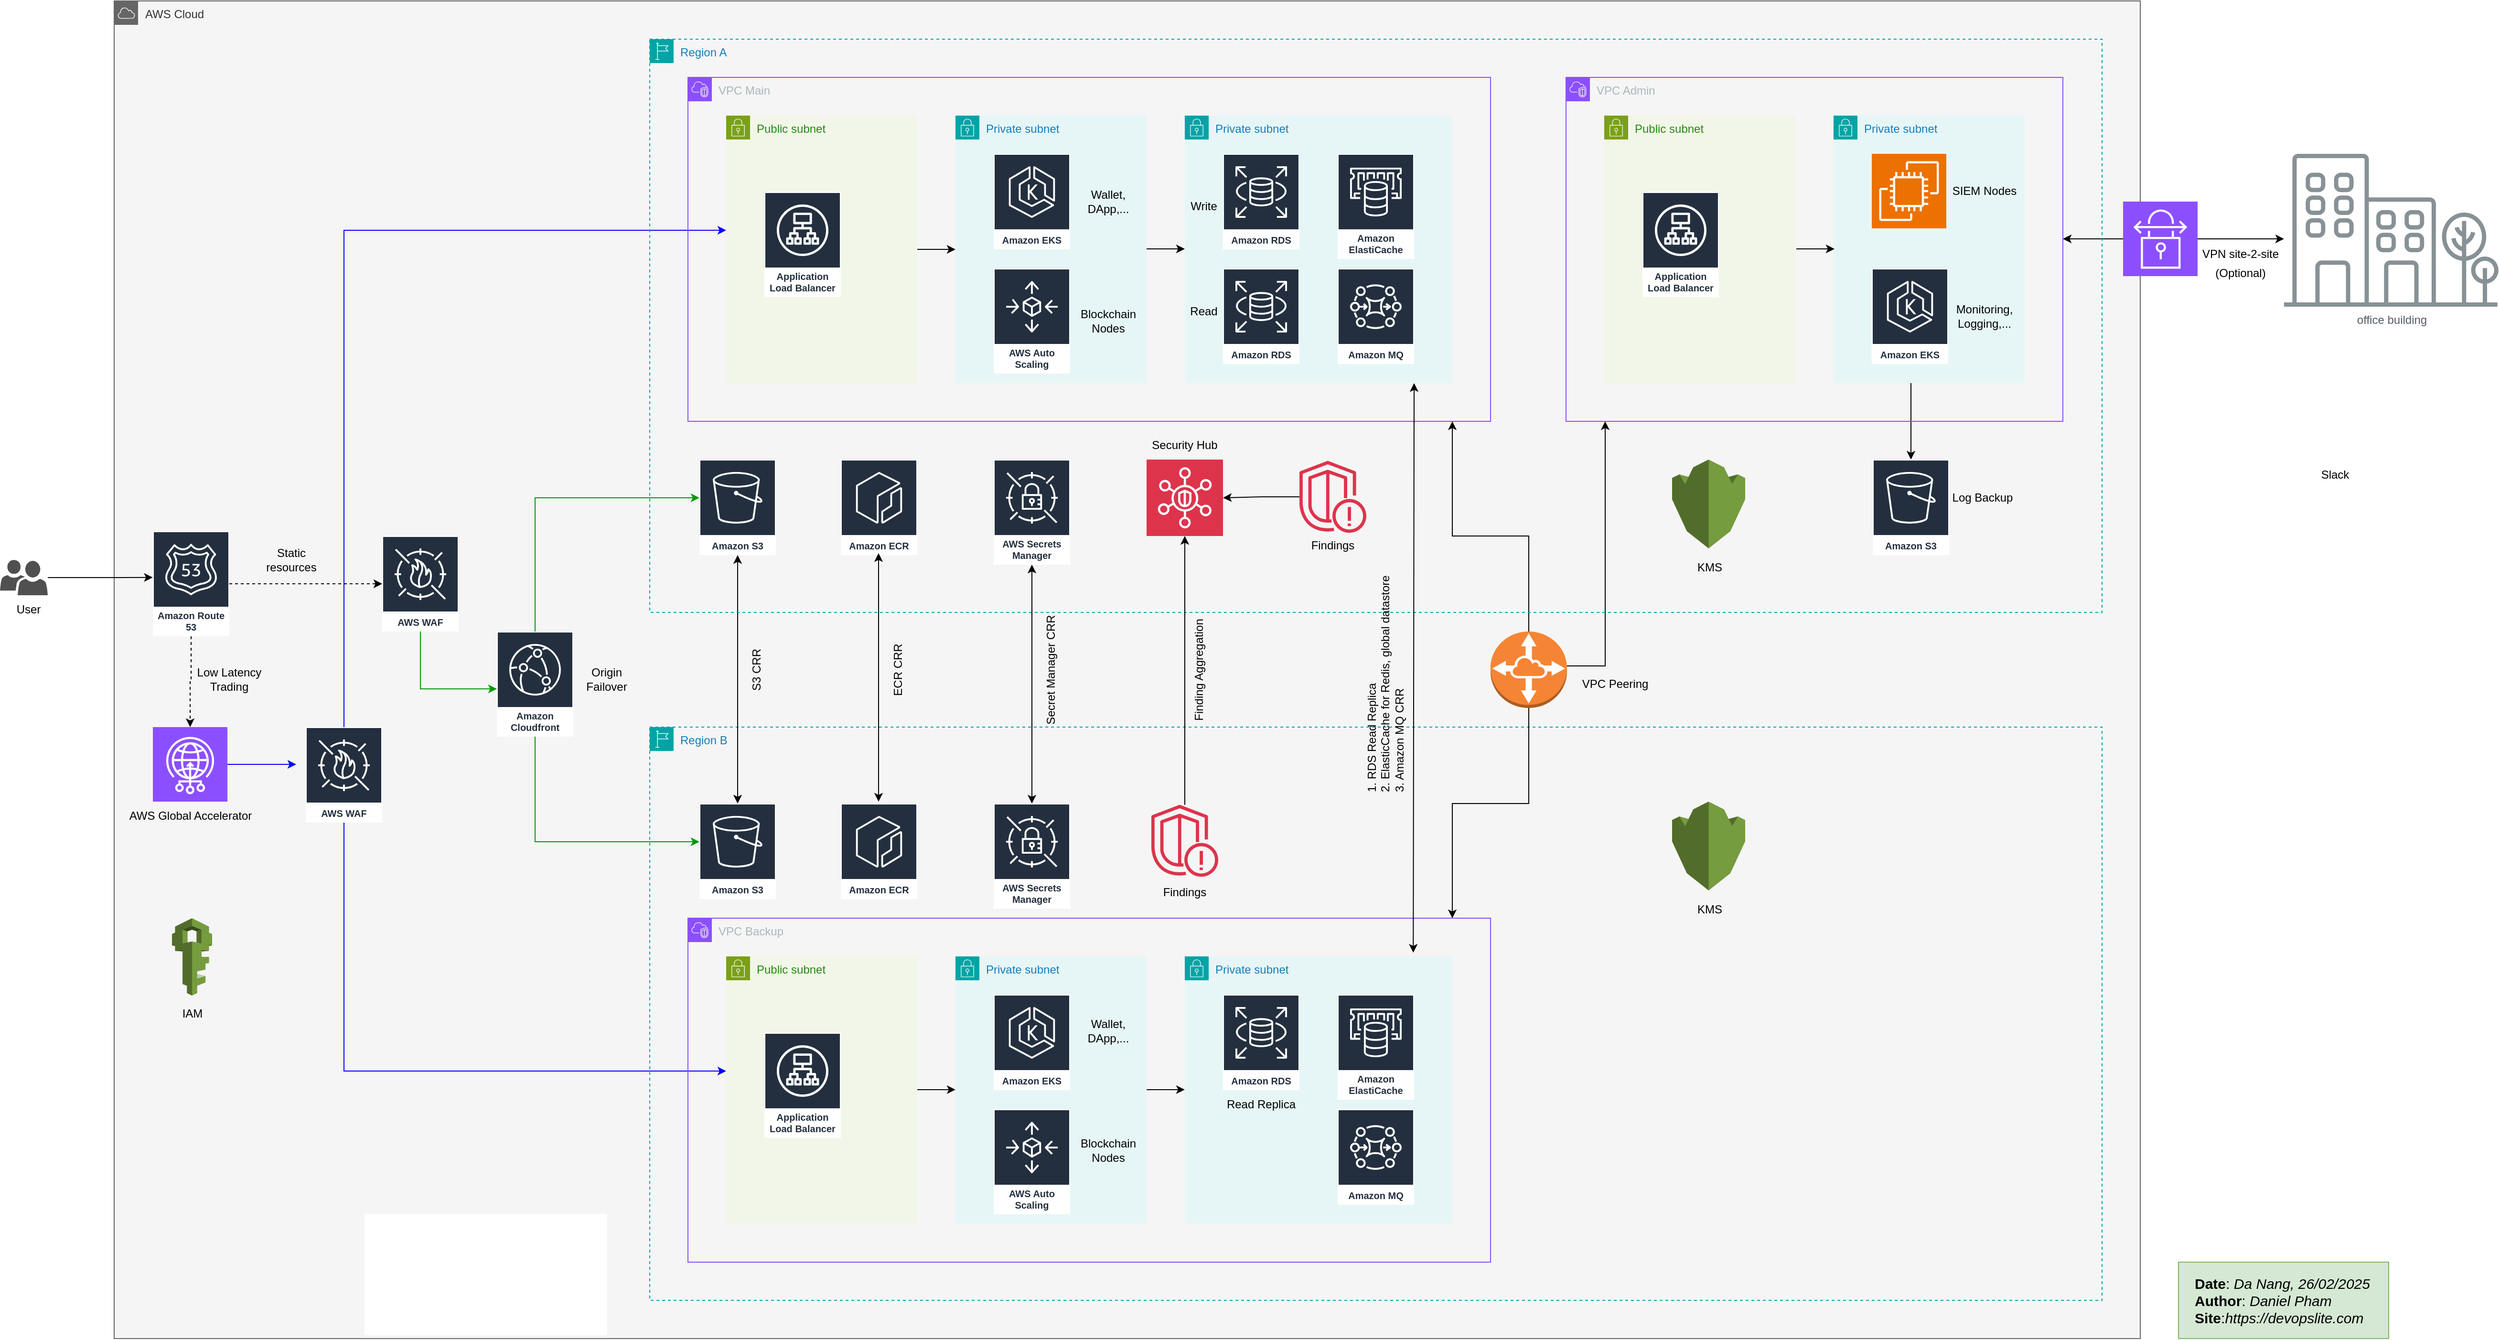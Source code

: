 <mxfile version="26.0.16">
  <diagram name="Page-1" id="DQBGjj1A4oDyPlnLigwl">
    <mxGraphModel dx="1339" dy="279" grid="1" gridSize="10" guides="1" tooltips="1" connect="1" arrows="1" fold="1" page="1" pageScale="1" pageWidth="850" pageHeight="1100" math="0" shadow="0">
      <root>
        <mxCell id="0" />
        <mxCell id="1" parent="0" />
        <mxCell id="vnblUEhHMYSCbxSBya0f-127" value="AWS Cloud" style="sketch=0;outlineConnect=0;html=1;whiteSpace=wrap;fontSize=12;fontStyle=0;shape=mxgraph.aws4.group;grIcon=mxgraph.aws4.group_aws_cloud;strokeColor=#666666;fillColor=#f5f5f5;verticalAlign=top;align=left;spacingLeft=30;dashed=0;fontColor=#333333;container=0;" vertex="1" parent="1">
          <mxGeometry x="-480.5" y="40" width="2120.5" height="1400" as="geometry" />
        </mxCell>
        <mxCell id="vnblUEhHMYSCbxSBya0f-122" value="office building" style="sketch=0;outlineConnect=0;gradientColor=none;fontColor=#545B64;strokeColor=none;fillColor=#879196;dashed=0;verticalLabelPosition=bottom;verticalAlign=top;align=center;html=1;fontSize=12;fontStyle=0;aspect=fixed;shape=mxgraph.aws4.illustration_office_building;pointerEvents=1;container=0;" vertex="1" parent="1">
          <mxGeometry x="1790" y="200" width="225.36" height="160" as="geometry" />
        </mxCell>
        <mxCell id="vnblUEhHMYSCbxSBya0f-138" style="edgeStyle=orthogonalEdgeStyle;rounded=0;orthogonalLoop=1;jettySize=auto;html=1;" edge="1" parent="1" source="vnblUEhHMYSCbxSBya0f-129" target="vnblUEhHMYSCbxSBya0f-17">
          <mxGeometry relative="1" as="geometry">
            <Array as="points">
              <mxPoint x="1580" y="289" />
              <mxPoint x="1580" y="289" />
            </Array>
          </mxGeometry>
        </mxCell>
        <mxCell id="vnblUEhHMYSCbxSBya0f-139" style="edgeStyle=orthogonalEdgeStyle;rounded=0;orthogonalLoop=1;jettySize=auto;html=1;" edge="1" parent="1" source="vnblUEhHMYSCbxSBya0f-129" target="vnblUEhHMYSCbxSBya0f-122">
          <mxGeometry relative="1" as="geometry">
            <Array as="points">
              <mxPoint x="1760" y="289" />
              <mxPoint x="1760" y="289" />
            </Array>
          </mxGeometry>
        </mxCell>
        <mxCell id="vnblUEhHMYSCbxSBya0f-129" value="" style="sketch=0;points=[[0,0,0],[0.25,0,0],[0.5,0,0],[0.75,0,0],[1,0,0],[0,1,0],[0.25,1,0],[0.5,1,0],[0.75,1,0],[1,1,0],[0,0.25,0],[0,0.5,0],[0,0.75,0],[1,0.25,0],[1,0.5,0],[1,0.75,0]];outlineConnect=0;fontColor=#232F3E;fillColor=#8C4FFF;strokeColor=#ffffff;dashed=0;verticalLabelPosition=bottom;verticalAlign=top;align=center;html=1;fontSize=12;fontStyle=0;aspect=fixed;shape=mxgraph.aws4.resourceIcon;resIcon=mxgraph.aws4.site_to_site_vpn;container=0;" vertex="1" parent="1">
          <mxGeometry x="1622" y="250" width="78" height="78" as="geometry" />
        </mxCell>
        <mxCell id="vnblUEhHMYSCbxSBya0f-134" value="" style="sketch=0;pointerEvents=1;shadow=0;dashed=0;html=1;strokeColor=none;labelPosition=center;verticalLabelPosition=bottom;verticalAlign=top;align=center;fillColor=#505050;shape=mxgraph.mscae.intune.user_group;container=0;" vertex="1" parent="1">
          <mxGeometry x="-600" y="625" width="50" height="37" as="geometry" />
        </mxCell>
        <mxCell id="vnblUEhHMYSCbxSBya0f-135" style="edgeStyle=orthogonalEdgeStyle;rounded=0;orthogonalLoop=1;jettySize=auto;html=1;entryX=0.019;entryY=0.431;entryDx=0;entryDy=0;entryPerimeter=0;" edge="1" parent="1" source="vnblUEhHMYSCbxSBya0f-134" target="vnblUEhHMYSCbxSBya0f-127">
          <mxGeometry relative="1" as="geometry" />
        </mxCell>
        <mxCell id="vnblUEhHMYSCbxSBya0f-136" value="User" style="text;html=1;align=center;verticalAlign=middle;whiteSpace=wrap;rounded=0;container=0;" vertex="1" parent="1">
          <mxGeometry x="-600" y="662" width="60" height="30" as="geometry" />
        </mxCell>
        <mxCell id="vnblUEhHMYSCbxSBya0f-52" style="edgeStyle=orthogonalEdgeStyle;rounded=0;orthogonalLoop=1;jettySize=auto;html=1;strokeColor=#009900;" edge="1" parent="1" source="vnblUEhHMYSCbxSBya0f-14" target="vnblUEhHMYSCbxSBya0f-15">
          <mxGeometry relative="1" as="geometry">
            <Array as="points">
              <mxPoint x="-40" y="560" />
            </Array>
          </mxGeometry>
        </mxCell>
        <mxCell id="vnblUEhHMYSCbxSBya0f-53" style="edgeStyle=orthogonalEdgeStyle;rounded=0;orthogonalLoop=1;jettySize=auto;html=1;strokeColor=#009900;" edge="1" parent="1" source="vnblUEhHMYSCbxSBya0f-14" target="vnblUEhHMYSCbxSBya0f-46">
          <mxGeometry relative="1" as="geometry">
            <Array as="points">
              <mxPoint x="-40" y="920" />
            </Array>
          </mxGeometry>
        </mxCell>
        <mxCell id="vnblUEhHMYSCbxSBya0f-14" value="Amazon Cloudfront" style="sketch=0;outlineConnect=0;fontColor=#232F3E;gradientColor=none;strokeColor=#ffffff;fillColor=#232F3E;dashed=0;verticalLabelPosition=middle;verticalAlign=bottom;align=center;html=1;whiteSpace=wrap;fontSize=10;fontStyle=1;spacing=3;shape=mxgraph.aws4.productIcon;prIcon=mxgraph.aws4.cloudfront;container=0;" vertex="1" parent="1">
          <mxGeometry x="-80" y="700" width="80" height="110" as="geometry" />
        </mxCell>
        <mxCell id="vnblUEhHMYSCbxSBya0f-28" value="Region B" style="points=[[0,0],[0.25,0],[0.5,0],[0.75,0],[1,0],[1,0.25],[1,0.5],[1,0.75],[1,1],[0.75,1],[0.5,1],[0.25,1],[0,1],[0,0.75],[0,0.5],[0,0.25]];outlineConnect=0;gradientColor=none;html=1;whiteSpace=wrap;fontSize=12;fontStyle=0;container=0;pointerEvents=0;collapsible=0;recursiveResize=0;shape=mxgraph.aws4.group;grIcon=mxgraph.aws4.group_region;strokeColor=#00A4A6;fillColor=none;verticalAlign=top;align=left;spacingLeft=30;fontColor=#147EBA;dashed=1;" vertex="1" parent="1">
          <mxGeometry x="80" y="800" width="1520" height="600" as="geometry" />
        </mxCell>
        <mxCell id="vnblUEhHMYSCbxSBya0f-84" style="edgeStyle=orthogonalEdgeStyle;rounded=0;orthogonalLoop=1;jettySize=auto;html=1;" edge="1" parent="1" source="vnblUEhHMYSCbxSBya0f-48" target="vnblUEhHMYSCbxSBya0f-17">
          <mxGeometry relative="1" as="geometry">
            <Array as="points">
              <mxPoint x="1080" y="736" />
            </Array>
          </mxGeometry>
        </mxCell>
        <mxCell id="vnblUEhHMYSCbxSBya0f-87" style="edgeStyle=orthogonalEdgeStyle;rounded=0;orthogonalLoop=1;jettySize=auto;html=1;" edge="1" parent="1" source="vnblUEhHMYSCbxSBya0f-48" target="vnblUEhHMYSCbxSBya0f-6">
          <mxGeometry relative="1" as="geometry">
            <Array as="points">
              <mxPoint x="1000" y="600" />
              <mxPoint x="920" y="600" />
            </Array>
          </mxGeometry>
        </mxCell>
        <mxCell id="vnblUEhHMYSCbxSBya0f-48" value="" style="outlineConnect=0;dashed=0;verticalLabelPosition=bottom;verticalAlign=top;align=center;html=1;shape=mxgraph.aws3.vpc_peering;fillColor=#F58534;gradientColor=none;container=0;" vertex="1" parent="1">
          <mxGeometry x="960" y="700" width="80" height="80" as="geometry" />
        </mxCell>
        <mxCell id="vnblUEhHMYSCbxSBya0f-66" style="edgeStyle=orthogonalEdgeStyle;rounded=0;orthogonalLoop=1;jettySize=auto;html=1;strokeColor=#0000FF;" edge="1" parent="1" source="vnblUEhHMYSCbxSBya0f-49">
          <mxGeometry relative="1" as="geometry">
            <mxPoint x="-290" y="839.0" as="targetPoint" />
          </mxGeometry>
        </mxCell>
        <mxCell id="vnblUEhHMYSCbxSBya0f-49" value="" style="sketch=0;points=[[0,0,0],[0.25,0,0],[0.5,0,0],[0.75,0,0],[1,0,0],[0,1,0],[0.25,1,0],[0.5,1,0],[0.75,1,0],[1,1,0],[0,0.25,0],[0,0.5,0],[0,0.75,0],[1,0.25,0],[1,0.5,0],[1,0.75,0]];outlineConnect=0;fontColor=#232F3E;fillColor=#8C4FFF;strokeColor=#ffffff;dashed=0;verticalLabelPosition=bottom;verticalAlign=top;align=center;html=1;fontSize=12;fontStyle=0;aspect=fixed;shape=mxgraph.aws4.resourceIcon;resIcon=mxgraph.aws4.global_accelerator;container=0;" vertex="1" parent="1">
          <mxGeometry x="-440" y="800" width="78" height="78" as="geometry" />
        </mxCell>
        <mxCell id="vnblUEhHMYSCbxSBya0f-51" value="" style="endArrow=classic;startArrow=classic;html=1;rounded=0;entryX=0.5;entryY=1;entryDx=0;entryDy=0;entryPerimeter=0;" edge="1" parent="1" source="vnblUEhHMYSCbxSBya0f-46" target="vnblUEhHMYSCbxSBya0f-15">
          <mxGeometry width="50" height="50" relative="1" as="geometry">
            <mxPoint x="142" y="760" as="sourcePoint" />
            <mxPoint x="192" y="710" as="targetPoint" />
          </mxGeometry>
        </mxCell>
        <mxCell id="vnblUEhHMYSCbxSBya0f-56" style="edgeStyle=orthogonalEdgeStyle;rounded=0;orthogonalLoop=1;jettySize=auto;html=1;strokeColor=#009900;" edge="1" parent="1" source="vnblUEhHMYSCbxSBya0f-54" target="vnblUEhHMYSCbxSBya0f-14">
          <mxGeometry relative="1" as="geometry">
            <Array as="points">
              <mxPoint x="-160" y="760" />
            </Array>
          </mxGeometry>
        </mxCell>
        <mxCell id="vnblUEhHMYSCbxSBya0f-54" value="AWS WAF" style="sketch=0;outlineConnect=0;fontColor=#232F3E;gradientColor=none;strokeColor=#ffffff;fillColor=#232F3E;dashed=0;verticalLabelPosition=middle;verticalAlign=bottom;align=center;html=1;whiteSpace=wrap;fontSize=10;fontStyle=1;spacing=3;shape=mxgraph.aws4.productIcon;prIcon=mxgraph.aws4.waf;container=0;" vertex="1" parent="1">
          <mxGeometry x="-200" y="600" width="80" height="100" as="geometry" />
        </mxCell>
        <mxCell id="vnblUEhHMYSCbxSBya0f-67" style="edgeStyle=orthogonalEdgeStyle;rounded=0;orthogonalLoop=1;jettySize=auto;html=1;strokeColor=#0000FF;" edge="1" parent="1" source="vnblUEhHMYSCbxSBya0f-65" target="vnblUEhHMYSCbxSBya0f-30">
          <mxGeometry relative="1" as="geometry">
            <Array as="points">
              <mxPoint x="-240" y="1160" />
            </Array>
          </mxGeometry>
        </mxCell>
        <mxCell id="vnblUEhHMYSCbxSBya0f-68" style="edgeStyle=orthogonalEdgeStyle;rounded=0;orthogonalLoop=1;jettySize=auto;html=1;strokeColor=#0000FF;" edge="1" parent="1" source="vnblUEhHMYSCbxSBya0f-65" target="vnblUEhHMYSCbxSBya0f-9">
          <mxGeometry relative="1" as="geometry">
            <Array as="points">
              <mxPoint x="-240" y="280" />
            </Array>
          </mxGeometry>
        </mxCell>
        <mxCell id="vnblUEhHMYSCbxSBya0f-65" value="AWS WAF" style="sketch=0;outlineConnect=0;fontColor=#232F3E;gradientColor=none;strokeColor=#ffffff;fillColor=#232F3E;dashed=0;verticalLabelPosition=middle;verticalAlign=bottom;align=center;html=1;whiteSpace=wrap;fontSize=10;fontStyle=1;spacing=3;shape=mxgraph.aws4.productIcon;prIcon=mxgraph.aws4.waf;container=0;" vertex="1" parent="1">
          <mxGeometry x="-280" y="800" width="80" height="100" as="geometry" />
        </mxCell>
        <mxCell id="vnblUEhHMYSCbxSBya0f-73" style="edgeStyle=orthogonalEdgeStyle;rounded=0;orthogonalLoop=1;jettySize=auto;html=1;dashed=1;" edge="1" parent="1" source="vnblUEhHMYSCbxSBya0f-72" target="vnblUEhHMYSCbxSBya0f-54">
          <mxGeometry relative="1" as="geometry" />
        </mxCell>
        <mxCell id="vnblUEhHMYSCbxSBya0f-72" value="Amazon Route 53" style="sketch=0;outlineConnect=0;fontColor=#232F3E;gradientColor=none;strokeColor=#ffffff;fillColor=#232F3E;dashed=0;verticalLabelPosition=middle;verticalAlign=bottom;align=center;html=1;whiteSpace=wrap;fontSize=10;fontStyle=1;spacing=3;shape=mxgraph.aws4.productIcon;prIcon=mxgraph.aws4.route_53;container=0;" vertex="1" parent="1">
          <mxGeometry x="-440" y="595" width="80" height="110" as="geometry" />
        </mxCell>
        <mxCell id="vnblUEhHMYSCbxSBya0f-74" style="edgeStyle=orthogonalEdgeStyle;rounded=0;orthogonalLoop=1;jettySize=auto;html=1;entryX=0.5;entryY=0;entryDx=0;entryDy=0;entryPerimeter=0;dashed=1;" edge="1" parent="1" source="vnblUEhHMYSCbxSBya0f-72" target="vnblUEhHMYSCbxSBya0f-49">
          <mxGeometry relative="1" as="geometry" />
        </mxCell>
        <mxCell id="vnblUEhHMYSCbxSBya0f-81" value="" style="outlineConnect=0;dashed=0;verticalLabelPosition=bottom;verticalAlign=top;align=center;html=1;shape=mxgraph.aws3.iam;fillColor=#759C3E;gradientColor=none;container=0;" vertex="1" parent="1">
          <mxGeometry x="-420" y="1000" width="42" height="81" as="geometry" />
        </mxCell>
        <mxCell id="vnblUEhHMYSCbxSBya0f-3" value="Region A" style="points=[[0,0],[0.25,0],[0.5,0],[0.75,0],[1,0],[1,0.25],[1,0.5],[1,0.75],[1,1],[0.75,1],[0.5,1],[0.25,1],[0,1],[0,0.75],[0,0.5],[0,0.25]];outlineConnect=0;gradientColor=none;html=1;whiteSpace=wrap;fontSize=12;fontStyle=0;container=0;pointerEvents=0;collapsible=0;recursiveResize=0;shape=mxgraph.aws4.group;grIcon=mxgraph.aws4.group_region;strokeColor=#00A4A6;fillColor=none;verticalAlign=top;align=left;spacingLeft=30;fontColor=#147EBA;dashed=1;" vertex="1" parent="1">
          <mxGeometry x="80" y="80" width="1520" height="600" as="geometry" />
        </mxCell>
        <mxCell id="vnblUEhHMYSCbxSBya0f-78" value="Amazon ECR" style="sketch=0;outlineConnect=0;fontColor=#232F3E;gradientColor=none;strokeColor=#ffffff;fillColor=#232F3E;dashed=0;verticalLabelPosition=middle;verticalAlign=bottom;align=center;html=1;whiteSpace=wrap;fontSize=10;fontStyle=1;spacing=3;shape=mxgraph.aws4.productIcon;prIcon=mxgraph.aws4.ecr;container=0;" vertex="1" parent="1">
          <mxGeometry x="280" y="520" width="80" height="100" as="geometry" />
        </mxCell>
        <mxCell id="vnblUEhHMYSCbxSBya0f-25" value="Amazon S3" style="sketch=0;outlineConnect=0;fontColor=#232F3E;gradientColor=none;strokeColor=#ffffff;fillColor=#232F3E;dashed=0;verticalLabelPosition=middle;verticalAlign=bottom;align=center;html=1;whiteSpace=wrap;fontSize=10;fontStyle=1;spacing=3;shape=mxgraph.aws4.productIcon;prIcon=mxgraph.aws4.s3;container=0;" vertex="1" parent="1">
          <mxGeometry x="1360" y="520" width="80" height="100" as="geometry" />
        </mxCell>
        <mxCell id="vnblUEhHMYSCbxSBya0f-95" style="edgeStyle=orthogonalEdgeStyle;rounded=0;orthogonalLoop=1;jettySize=auto;html=1;entryX=0.5;entryY=1;entryDx=0;entryDy=0;entryPerimeter=0;" edge="1" parent="1" source="vnblUEhHMYSCbxSBya0f-93" target="vnblUEhHMYSCbxSBya0f-91">
          <mxGeometry relative="1" as="geometry" />
        </mxCell>
        <mxCell id="vnblUEhHMYSCbxSBya0f-96" value="" style="endArrow=classic;startArrow=classic;html=1;rounded=0;entryX=0.5;entryY=1;entryDx=0;entryDy=0;entryPerimeter=0;" edge="1" parent="1">
          <mxGeometry width="50" height="50" relative="1" as="geometry">
            <mxPoint x="319.5" y="878" as="sourcePoint" />
            <mxPoint x="319.5" y="618" as="targetPoint" />
          </mxGeometry>
        </mxCell>
        <mxCell id="vnblUEhHMYSCbxSBya0f-97" value="" style="endArrow=classic;startArrow=classic;html=1;rounded=0;" edge="1" parent="1">
          <mxGeometry width="50" height="50" relative="1" as="geometry">
            <mxPoint x="480" y="880" as="sourcePoint" />
            <mxPoint x="480" y="630" as="targetPoint" />
          </mxGeometry>
        </mxCell>
        <mxCell id="vnblUEhHMYSCbxSBya0f-100" value="Finding Aggregation" style="text;html=1;align=center;verticalAlign=middle;whiteSpace=wrap;rounded=0;rotation=-90;container=0;" vertex="1" parent="1">
          <mxGeometry x="600" y="725" width="110" height="30" as="geometry" />
        </mxCell>
        <mxCell id="vnblUEhHMYSCbxSBya0f-104" value="Secret Manager CRR" style="text;html=1;align=center;verticalAlign=middle;whiteSpace=wrap;rounded=0;rotation=-90;container=0;" vertex="1" parent="1">
          <mxGeometry x="440" y="725" width="120" height="30" as="geometry" />
        </mxCell>
        <mxCell id="vnblUEhHMYSCbxSBya0f-106" value="ECR CRR" style="text;html=1;align=center;verticalAlign=middle;whiteSpace=wrap;rounded=0;rotation=-90;container=0;" vertex="1" parent="1">
          <mxGeometry x="280" y="725" width="120" height="30" as="geometry" />
        </mxCell>
        <mxCell id="vnblUEhHMYSCbxSBya0f-107" value="S3 CRR" style="text;html=1;align=center;verticalAlign=middle;whiteSpace=wrap;rounded=0;rotation=-90;container=0;" vertex="1" parent="1">
          <mxGeometry x="132" y="725" width="120" height="30" as="geometry" />
        </mxCell>
        <mxCell id="vnblUEhHMYSCbxSBya0f-108" value="VPC Peering" style="text;html=1;align=center;verticalAlign=middle;whiteSpace=wrap;rounded=0;container=0;" vertex="1" parent="1">
          <mxGeometry x="1040" y="740" width="101" height="30" as="geometry" />
        </mxCell>
        <mxCell id="vnblUEhHMYSCbxSBya0f-109" value="1. RDS Read Replica&lt;br&gt;2. ElasticCache for Redis, global datastore&lt;br&gt;3. Amazon MQ CRR" style="text;html=1;align=left;verticalAlign=middle;whiteSpace=wrap;rounded=0;rotation=-90;container=0;" vertex="1" parent="1">
          <mxGeometry x="730" y="720" width="240" height="60" as="geometry" />
        </mxCell>
        <mxCell id="vnblUEhHMYSCbxSBya0f-113" value="" style="endArrow=classic;html=1;rounded=0;" edge="1" parent="1" target="vnblUEhHMYSCbxSBya0f-25">
          <mxGeometry width="50" height="50" relative="1" as="geometry">
            <mxPoint x="1400" y="440" as="sourcePoint" />
            <mxPoint x="1430" y="450" as="targetPoint" />
          </mxGeometry>
        </mxCell>
        <mxCell id="vnblUEhHMYSCbxSBya0f-120" value="AWS Global Accelerator" style="text;html=1;align=center;verticalAlign=middle;whiteSpace=wrap;rounded=0;container=0;" vertex="1" parent="1">
          <mxGeometry x="-480.5" y="878" width="159" height="30" as="geometry" />
        </mxCell>
        <mxCell id="vnblUEhHMYSCbxSBya0f-121" value="IAM" style="text;html=1;align=center;verticalAlign=middle;whiteSpace=wrap;rounded=0;container=0;" vertex="1" parent="1">
          <mxGeometry x="-418.25" y="1085" width="38.5" height="30" as="geometry" />
        </mxCell>
        <mxCell id="vnblUEhHMYSCbxSBya0f-29" value="VPC Backup" style="points=[[0,0],[0.25,0],[0.5,0],[0.75,0],[1,0],[1,0.25],[1,0.5],[1,0.75],[1,1],[0.75,1],[0.5,1],[0.25,1],[0,1],[0,0.75],[0,0.5],[0,0.25]];outlineConnect=0;gradientColor=none;html=1;whiteSpace=wrap;fontSize=12;fontStyle=0;container=0;pointerEvents=0;collapsible=0;recursiveResize=0;shape=mxgraph.aws4.group;grIcon=mxgraph.aws4.group_vpc2;strokeColor=#8C4FFF;fillColor=none;verticalAlign=top;align=left;spacingLeft=30;fontColor=#AAB7B8;dashed=0;" vertex="1" parent="1">
          <mxGeometry x="120" y="1000" width="840" height="360" as="geometry" />
        </mxCell>
        <mxCell id="vnblUEhHMYSCbxSBya0f-46" value="Amazon S3" style="sketch=0;outlineConnect=0;fontColor=#232F3E;gradientColor=none;strokeColor=#ffffff;fillColor=#232F3E;dashed=0;verticalLabelPosition=middle;verticalAlign=bottom;align=center;html=1;whiteSpace=wrap;fontSize=10;fontStyle=1;spacing=3;shape=mxgraph.aws4.productIcon;prIcon=mxgraph.aws4.s3;container=0;" vertex="1" parent="1">
          <mxGeometry x="132" y="880" width="80" height="100" as="geometry" />
        </mxCell>
        <mxCell id="vnblUEhHMYSCbxSBya0f-77" value="Amazon ECR" style="sketch=0;outlineConnect=0;fontColor=#232F3E;gradientColor=none;strokeColor=#ffffff;fillColor=#232F3E;dashed=0;verticalLabelPosition=middle;verticalAlign=bottom;align=center;html=1;whiteSpace=wrap;fontSize=10;fontStyle=1;spacing=3;shape=mxgraph.aws4.productIcon;prIcon=mxgraph.aws4.ecr;container=0;" vertex="1" parent="1">
          <mxGeometry x="280" y="880" width="80" height="100" as="geometry" />
        </mxCell>
        <mxCell id="vnblUEhHMYSCbxSBya0f-80" value="AWS Secrets Manager" style="sketch=0;outlineConnect=0;fontColor=#232F3E;gradientColor=none;strokeColor=#ffffff;fillColor=#232F3E;dashed=0;verticalLabelPosition=middle;verticalAlign=bottom;align=center;html=1;whiteSpace=wrap;fontSize=10;fontStyle=1;spacing=3;shape=mxgraph.aws4.productIcon;prIcon=mxgraph.aws4.secrets_manager;container=0;" vertex="1" parent="1">
          <mxGeometry x="440" y="880" width="80" height="110" as="geometry" />
        </mxCell>
        <mxCell id="vnblUEhHMYSCbxSBya0f-88" style="edgeStyle=orthogonalEdgeStyle;rounded=0;orthogonalLoop=1;jettySize=auto;html=1;" edge="1" parent="1" source="vnblUEhHMYSCbxSBya0f-48" target="vnblUEhHMYSCbxSBya0f-29">
          <mxGeometry relative="1" as="geometry">
            <Array as="points">
              <mxPoint x="1000" y="880" />
              <mxPoint x="920" y="880" />
            </Array>
          </mxGeometry>
        </mxCell>
        <mxCell id="vnblUEhHMYSCbxSBya0f-93" value="" style="sketch=0;outlineConnect=0;fontColor=#232F3E;gradientColor=none;fillColor=#DD344C;strokeColor=none;dashed=0;verticalLabelPosition=bottom;verticalAlign=top;align=center;html=1;fontSize=12;fontStyle=0;aspect=fixed;pointerEvents=1;shape=mxgraph.aws4.finding;container=0;" vertex="1" parent="1">
          <mxGeometry x="605" y="880" width="70" height="78" as="geometry" />
        </mxCell>
        <mxCell id="vnblUEhHMYSCbxSBya0f-102" value="Findings" style="text;html=1;align=center;verticalAlign=middle;whiteSpace=wrap;rounded=0;container=0;" vertex="1" parent="1">
          <mxGeometry x="610" y="958" width="60" height="30" as="geometry" />
        </mxCell>
        <mxCell id="vnblUEhHMYSCbxSBya0f-6" value="VPC Main" style="points=[[0,0],[0.25,0],[0.5,0],[0.75,0],[1,0],[1,0.25],[1,0.5],[1,0.75],[1,1],[0.75,1],[0.5,1],[0.25,1],[0,1],[0,0.75],[0,0.5],[0,0.25]];outlineConnect=0;gradientColor=none;html=1;whiteSpace=wrap;fontSize=12;fontStyle=0;container=0;pointerEvents=0;collapsible=0;recursiveResize=0;shape=mxgraph.aws4.group;grIcon=mxgraph.aws4.group_vpc2;strokeColor=#8C4FFF;fillColor=none;verticalAlign=top;align=left;spacingLeft=30;fontColor=#AAB7B8;dashed=0;" vertex="1" parent="1">
          <mxGeometry x="120" y="120" width="840" height="360" as="geometry" />
        </mxCell>
        <mxCell id="vnblUEhHMYSCbxSBya0f-15" value="Amazon S3" style="sketch=0;outlineConnect=0;fontColor=#232F3E;gradientColor=none;strokeColor=#ffffff;fillColor=#232F3E;dashed=0;verticalLabelPosition=middle;verticalAlign=bottom;align=center;html=1;whiteSpace=wrap;fontSize=10;fontStyle=1;spacing=3;shape=mxgraph.aws4.productIcon;prIcon=mxgraph.aws4.s3;container=0;" vertex="1" parent="1">
          <mxGeometry x="132" y="520" width="80" height="100" as="geometry" />
        </mxCell>
        <mxCell id="vnblUEhHMYSCbxSBya0f-17" value="VPC Admin" style="points=[[0,0],[0.25,0],[0.5,0],[0.75,0],[1,0],[1,0.25],[1,0.5],[1,0.75],[1,1],[0.75,1],[0.5,1],[0.25,1],[0,1],[0,0.75],[0,0.5],[0,0.25]];outlineConnect=0;gradientColor=none;html=1;whiteSpace=wrap;fontSize=12;fontStyle=0;container=0;pointerEvents=0;collapsible=0;recursiveResize=0;shape=mxgraph.aws4.group;grIcon=mxgraph.aws4.group_vpc2;strokeColor=#8C4FFF;fillColor=none;verticalAlign=top;align=left;spacingLeft=30;fontColor=#AAB7B8;dashed=0;" vertex="1" parent="1">
          <mxGeometry x="1039" y="120" width="520" height="360" as="geometry" />
        </mxCell>
        <mxCell id="vnblUEhHMYSCbxSBya0f-79" value="AWS Secrets Manager" style="sketch=0;outlineConnect=0;fontColor=#232F3E;gradientColor=none;strokeColor=#ffffff;fillColor=#232F3E;dashed=0;verticalLabelPosition=middle;verticalAlign=bottom;align=center;html=1;whiteSpace=wrap;fontSize=10;fontStyle=1;spacing=3;shape=mxgraph.aws4.productIcon;prIcon=mxgraph.aws4.secrets_manager;container=0;" vertex="1" parent="1">
          <mxGeometry x="440" y="520" width="80" height="110" as="geometry" />
        </mxCell>
        <mxCell id="vnblUEhHMYSCbxSBya0f-91" value="" style="sketch=0;points=[[0,0,0],[0.25,0,0],[0.5,0,0],[0.75,0,0],[1,0,0],[0,1,0],[0.25,1,0],[0.5,1,0],[0.75,1,0],[1,1,0],[0,0.25,0],[0,0.5,0],[0,0.75,0],[1,0.25,0],[1,0.5,0],[1,0.75,0]];outlineConnect=0;fontColor=#232F3E;fillColor=#DD344C;strokeColor=#ffffff;dashed=0;verticalLabelPosition=bottom;verticalAlign=top;align=center;html=1;fontSize=12;fontStyle=0;aspect=fixed;shape=mxgraph.aws4.resourceIcon;resIcon=mxgraph.aws4.security_hub;container=0;" vertex="1" parent="1">
          <mxGeometry x="600" y="520" width="80" height="80" as="geometry" />
        </mxCell>
        <mxCell id="vnblUEhHMYSCbxSBya0f-94" style="edgeStyle=orthogonalEdgeStyle;rounded=0;orthogonalLoop=1;jettySize=auto;html=1;" edge="1" parent="1" source="vnblUEhHMYSCbxSBya0f-92" target="vnblUEhHMYSCbxSBya0f-91">
          <mxGeometry relative="1" as="geometry" />
        </mxCell>
        <mxCell id="vnblUEhHMYSCbxSBya0f-92" value="" style="sketch=0;outlineConnect=0;fontColor=#232F3E;gradientColor=none;fillColor=#DD344C;strokeColor=none;dashed=0;verticalLabelPosition=bottom;verticalAlign=top;align=center;html=1;fontSize=12;fontStyle=0;aspect=fixed;pointerEvents=1;shape=mxgraph.aws4.finding;container=0;" vertex="1" parent="1">
          <mxGeometry x="760" y="520" width="70" height="78" as="geometry" />
        </mxCell>
        <mxCell id="vnblUEhHMYSCbxSBya0f-99" value="" style="endArrow=classic;startArrow=classic;html=1;rounded=0;exitX=0.854;exitY=-0.014;exitDx=0;exitDy=0;exitPerimeter=0;" edge="1" parent="1" source="vnblUEhHMYSCbxSBya0f-35">
          <mxGeometry width="50" height="50" relative="1" as="geometry">
            <mxPoint x="880" y="690" as="sourcePoint" />
            <mxPoint x="880" y="440" as="targetPoint" />
          </mxGeometry>
        </mxCell>
        <mxCell id="vnblUEhHMYSCbxSBya0f-101" value="Findings" style="text;html=1;align=center;verticalAlign=middle;whiteSpace=wrap;rounded=0;container=0;" vertex="1" parent="1">
          <mxGeometry x="765" y="595" width="60" height="30" as="geometry" />
        </mxCell>
        <mxCell id="vnblUEhHMYSCbxSBya0f-103" value="Security Hub" style="text;html=1;align=center;verticalAlign=middle;whiteSpace=wrap;rounded=0;container=0;" vertex="1" parent="1">
          <mxGeometry x="600" y="490" width="80" height="30" as="geometry" />
        </mxCell>
        <mxCell id="vnblUEhHMYSCbxSBya0f-126" value="Log Backup" style="text;html=1;align=center;verticalAlign=middle;whiteSpace=wrap;rounded=0;container=0;" vertex="1" parent="1">
          <mxGeometry x="1440" y="545" width="70" height="30" as="geometry" />
        </mxCell>
        <mxCell id="vnblUEhHMYSCbxSBya0f-140" value="VPN site-2-site" style="text;html=1;align=center;verticalAlign=middle;whiteSpace=wrap;rounded=0;container=0;" vertex="1" parent="1">
          <mxGeometry x="1700" y="290" width="90" height="30" as="geometry" />
        </mxCell>
        <mxCell id="vnblUEhHMYSCbxSBya0f-30" value="Public subnet" style="points=[[0,0],[0.25,0],[0.5,0],[0.75,0],[1,0],[1,0.25],[1,0.5],[1,0.75],[1,1],[0.75,1],[0.5,1],[0.25,1],[0,1],[0,0.75],[0,0.5],[0,0.25]];outlineConnect=0;gradientColor=none;html=1;whiteSpace=wrap;fontSize=12;fontStyle=0;container=0;pointerEvents=0;collapsible=0;recursiveResize=0;shape=mxgraph.aws4.group;grIcon=mxgraph.aws4.group_security_group;grStroke=0;strokeColor=#7AA116;fillColor=#F2F6E8;verticalAlign=top;align=left;spacingLeft=30;fontColor=#248814;dashed=0;" vertex="1" parent="1">
          <mxGeometry x="160" y="1040" width="200" height="280" as="geometry" />
        </mxCell>
        <mxCell id="vnblUEhHMYSCbxSBya0f-32" value="Private subnet" style="points=[[0,0],[0.25,0],[0.5,0],[0.75,0],[1,0],[1,0.25],[1,0.5],[1,0.75],[1,1],[0.75,1],[0.5,1],[0.25,1],[0,1],[0,0.75],[0,0.5],[0,0.25]];outlineConnect=0;gradientColor=none;html=1;whiteSpace=wrap;fontSize=12;fontStyle=0;container=0;pointerEvents=0;collapsible=0;recursiveResize=0;shape=mxgraph.aws4.group;grIcon=mxgraph.aws4.group_security_group;grStroke=0;strokeColor=#00A4A6;fillColor=#E6F6F7;verticalAlign=top;align=left;spacingLeft=30;fontColor=#147EBA;dashed=0;" vertex="1" parent="1">
          <mxGeometry x="400" y="1040" width="200" height="280" as="geometry" />
        </mxCell>
        <mxCell id="vnblUEhHMYSCbxSBya0f-35" value="Private subnet" style="points=[[0,0],[0.25,0],[0.5,0],[0.75,0],[1,0],[1,0.25],[1,0.5],[1,0.75],[1,1],[0.75,1],[0.5,1],[0.25,1],[0,1],[0,0.75],[0,0.5],[0,0.25]];outlineConnect=0;gradientColor=none;html=1;whiteSpace=wrap;fontSize=12;fontStyle=0;container=0;pointerEvents=0;collapsible=0;recursiveResize=0;shape=mxgraph.aws4.group;grIcon=mxgraph.aws4.group_security_group;grStroke=0;strokeColor=#00A4A6;fillColor=#E6F6F7;verticalAlign=top;align=left;spacingLeft=30;fontColor=#147EBA;dashed=0;" vertex="1" parent="1">
          <mxGeometry x="640" y="1040" width="280" height="280" as="geometry" />
        </mxCell>
        <mxCell id="vnblUEhHMYSCbxSBya0f-114" value="" style="endArrow=classic;html=1;rounded=0;exitX=1;exitY=0.5;exitDx=0;exitDy=0;" edge="1" parent="1">
          <mxGeometry width="50" height="50" relative="1" as="geometry">
            <mxPoint x="360" y="1179.44" as="sourcePoint" />
            <mxPoint x="400" y="1179.44" as="targetPoint" />
          </mxGeometry>
        </mxCell>
        <mxCell id="vnblUEhHMYSCbxSBya0f-115" value="" style="endArrow=classic;html=1;rounded=0;exitX=1;exitY=0.5;exitDx=0;exitDy=0;" edge="1" parent="1">
          <mxGeometry width="50" height="50" relative="1" as="geometry">
            <mxPoint x="600" y="1179.44" as="sourcePoint" />
            <mxPoint x="640" y="1179.44" as="targetPoint" />
          </mxGeometry>
        </mxCell>
        <mxCell id="vnblUEhHMYSCbxSBya0f-31" value="Application Load Balancer" style="sketch=0;outlineConnect=0;fontColor=#232F3E;gradientColor=none;strokeColor=#ffffff;fillColor=#232F3E;dashed=0;verticalLabelPosition=middle;verticalAlign=bottom;align=center;html=1;whiteSpace=wrap;fontSize=10;fontStyle=1;spacing=3;shape=mxgraph.aws4.productIcon;prIcon=mxgraph.aws4.application_load_balancer;container=0;" vertex="1" parent="1">
          <mxGeometry x="200" y="1120" width="80" height="110" as="geometry" />
        </mxCell>
        <mxCell id="vnblUEhHMYSCbxSBya0f-33" value="Amazon EKS" style="sketch=0;outlineConnect=0;fontColor=#232F3E;gradientColor=none;strokeColor=#ffffff;fillColor=#232F3E;dashed=0;verticalLabelPosition=middle;verticalAlign=bottom;align=center;html=1;whiteSpace=wrap;fontSize=10;fontStyle=1;spacing=3;shape=mxgraph.aws4.productIcon;prIcon=mxgraph.aws4.eks;container=0;" vertex="1" parent="1">
          <mxGeometry x="440" y="1080" width="80" height="100" as="geometry" />
        </mxCell>
        <mxCell id="vnblUEhHMYSCbxSBya0f-34" value="AWS Auto Scaling" style="sketch=0;outlineConnect=0;fontColor=#232F3E;gradientColor=none;strokeColor=#ffffff;fillColor=#232F3E;dashed=0;verticalLabelPosition=middle;verticalAlign=bottom;align=center;html=1;whiteSpace=wrap;fontSize=10;fontStyle=1;spacing=3;shape=mxgraph.aws4.productIcon;prIcon=mxgraph.aws4.autoscaling;container=0;" vertex="1" parent="1">
          <mxGeometry x="440" y="1200" width="80" height="110" as="geometry" />
        </mxCell>
        <mxCell id="vnblUEhHMYSCbxSBya0f-118" value="Blockchain Nodes" style="text;html=1;align=center;verticalAlign=middle;whiteSpace=wrap;rounded=0;container=0;" vertex="1" parent="1">
          <mxGeometry x="520" y="1227.5" width="80" height="30" as="geometry" />
        </mxCell>
        <mxCell id="vnblUEhHMYSCbxSBya0f-119" value="Wallet, DApp,..." style="text;html=1;align=center;verticalAlign=middle;whiteSpace=wrap;rounded=0;container=0;" vertex="1" parent="1">
          <mxGeometry x="525" y="1102.5" width="70" height="30" as="geometry" />
        </mxCell>
        <mxCell id="vnblUEhHMYSCbxSBya0f-82" value="Amazon ElastiCache" style="sketch=0;outlineConnect=0;fontColor=#232F3E;gradientColor=none;strokeColor=#ffffff;fillColor=#232F3E;dashed=0;verticalLabelPosition=middle;verticalAlign=bottom;align=center;html=1;whiteSpace=wrap;fontSize=10;fontStyle=1;spacing=3;shape=mxgraph.aws4.productIcon;prIcon=mxgraph.aws4.elasticache;container=0;" vertex="1" parent="1">
          <mxGeometry x="800" y="1080" width="80" height="110" as="geometry" />
        </mxCell>
        <mxCell id="vnblUEhHMYSCbxSBya0f-86" value="Amazon MQ" style="sketch=0;outlineConnect=0;fontColor=#232F3E;gradientColor=none;strokeColor=#ffffff;fillColor=#232F3E;dashed=0;verticalLabelPosition=middle;verticalAlign=bottom;align=center;html=1;whiteSpace=wrap;fontSize=10;fontStyle=1;spacing=3;shape=mxgraph.aws4.productIcon;prIcon=mxgraph.aws4.mq;container=0;" vertex="1" parent="1">
          <mxGeometry x="800" y="1200" width="80" height="100" as="geometry" />
        </mxCell>
        <mxCell id="vnblUEhHMYSCbxSBya0f-9" value="Public subnet" style="points=[[0,0],[0.25,0],[0.5,0],[0.75,0],[1,0],[1,0.25],[1,0.5],[1,0.75],[1,1],[0.75,1],[0.5,1],[0.25,1],[0,1],[0,0.75],[0,0.5],[0,0.25]];outlineConnect=0;gradientColor=none;html=1;whiteSpace=wrap;fontSize=12;fontStyle=0;container=0;pointerEvents=0;collapsible=0;recursiveResize=0;shape=mxgraph.aws4.group;grIcon=mxgraph.aws4.group_security_group;grStroke=0;strokeColor=#7AA116;fillColor=#F2F6E8;verticalAlign=top;align=left;spacingLeft=30;fontColor=#248814;dashed=0;" vertex="1" parent="1">
          <mxGeometry x="160" y="160" width="200" height="280" as="geometry" />
        </mxCell>
        <mxCell id="vnblUEhHMYSCbxSBya0f-10" value="Private subnet" style="points=[[0,0],[0.25,0],[0.5,0],[0.75,0],[1,0],[1,0.25],[1,0.5],[1,0.75],[1,1],[0.75,1],[0.5,1],[0.25,1],[0,1],[0,0.75],[0,0.5],[0,0.25]];outlineConnect=0;gradientColor=none;html=1;whiteSpace=wrap;fontSize=12;fontStyle=0;container=0;pointerEvents=0;collapsible=0;recursiveResize=0;shape=mxgraph.aws4.group;grIcon=mxgraph.aws4.group_security_group;grStroke=0;strokeColor=#00A4A6;fillColor=#E6F6F7;verticalAlign=top;align=left;spacingLeft=30;fontColor=#147EBA;dashed=0;" vertex="1" parent="1">
          <mxGeometry x="400" y="160" width="200" height="280" as="geometry" />
        </mxCell>
        <mxCell id="vnblUEhHMYSCbxSBya0f-13" value="Private subnet" style="points=[[0,0],[0.25,0],[0.5,0],[0.75,0],[1,0],[1,0.25],[1,0.5],[1,0.75],[1,1],[0.75,1],[0.5,1],[0.25,1],[0,1],[0,0.75],[0,0.5],[0,0.25]];outlineConnect=0;gradientColor=none;html=1;whiteSpace=wrap;fontSize=12;fontStyle=0;container=0;pointerEvents=0;collapsible=0;recursiveResize=0;shape=mxgraph.aws4.group;grIcon=mxgraph.aws4.group_security_group;grStroke=0;strokeColor=#00A4A6;fillColor=#E6F6F7;verticalAlign=top;align=left;spacingLeft=30;fontColor=#147EBA;dashed=0;" vertex="1" parent="1">
          <mxGeometry x="640" y="160" width="280" height="280" as="geometry" />
        </mxCell>
        <mxCell id="vnblUEhHMYSCbxSBya0f-110" value="" style="endArrow=classic;html=1;rounded=0;exitX=1;exitY=0.5;exitDx=0;exitDy=0;" edge="1" parent="1" source="vnblUEhHMYSCbxSBya0f-9" target="vnblUEhHMYSCbxSBya0f-10">
          <mxGeometry width="50" height="50" relative="1" as="geometry">
            <mxPoint x="310" y="400" as="sourcePoint" />
            <mxPoint x="360" y="350" as="targetPoint" />
          </mxGeometry>
        </mxCell>
        <mxCell id="vnblUEhHMYSCbxSBya0f-111" value="" style="endArrow=classic;html=1;rounded=0;exitX=1;exitY=0.5;exitDx=0;exitDy=0;" edge="1" parent="1">
          <mxGeometry width="50" height="50" relative="1" as="geometry">
            <mxPoint x="600" y="299.5" as="sourcePoint" />
            <mxPoint x="640" y="299.5" as="targetPoint" />
          </mxGeometry>
        </mxCell>
        <mxCell id="vnblUEhHMYSCbxSBya0f-8" value="Application Load Balancer" style="sketch=0;outlineConnect=0;fontColor=#232F3E;gradientColor=none;strokeColor=#ffffff;fillColor=#232F3E;dashed=0;verticalLabelPosition=middle;verticalAlign=bottom;align=center;html=1;whiteSpace=wrap;fontSize=10;fontStyle=1;spacing=3;shape=mxgraph.aws4.productIcon;prIcon=mxgraph.aws4.application_load_balancer;container=0;" vertex="1" parent="1">
          <mxGeometry x="200" y="240" width="80" height="110" as="geometry" />
        </mxCell>
        <mxCell id="vnblUEhHMYSCbxSBya0f-11" value="Amazon EKS" style="sketch=0;outlineConnect=0;fontColor=#232F3E;gradientColor=none;strokeColor=#ffffff;fillColor=#232F3E;dashed=0;verticalLabelPosition=middle;verticalAlign=bottom;align=center;html=1;whiteSpace=wrap;fontSize=10;fontStyle=1;spacing=3;shape=mxgraph.aws4.productIcon;prIcon=mxgraph.aws4.eks;container=0;" vertex="1" parent="1">
          <mxGeometry x="440" y="200" width="80" height="100" as="geometry" />
        </mxCell>
        <mxCell id="vnblUEhHMYSCbxSBya0f-16" value="AWS Auto Scaling" style="sketch=0;outlineConnect=0;fontColor=#232F3E;gradientColor=none;strokeColor=#ffffff;fillColor=#232F3E;dashed=0;verticalLabelPosition=middle;verticalAlign=bottom;align=center;html=1;whiteSpace=wrap;fontSize=10;fontStyle=1;spacing=3;shape=mxgraph.aws4.productIcon;prIcon=mxgraph.aws4.autoscaling;container=0;" vertex="1" parent="1">
          <mxGeometry x="440" y="320" width="80" height="110" as="geometry" />
        </mxCell>
        <mxCell id="vnblUEhHMYSCbxSBya0f-116" value="Blockchain Nodes" style="text;html=1;align=center;verticalAlign=middle;whiteSpace=wrap;rounded=0;container=0;" vertex="1" parent="1">
          <mxGeometry x="520" y="360" width="80" height="30" as="geometry" />
        </mxCell>
        <mxCell id="vnblUEhHMYSCbxSBya0f-117" value="Wallet, DApp,..." style="text;html=1;align=center;verticalAlign=middle;whiteSpace=wrap;rounded=0;container=0;" vertex="1" parent="1">
          <mxGeometry x="525" y="235" width="70" height="30" as="geometry" />
        </mxCell>
        <mxCell id="vnblUEhHMYSCbxSBya0f-83" value="Amazon ElastiCache" style="sketch=0;outlineConnect=0;fontColor=#232F3E;gradientColor=none;strokeColor=#ffffff;fillColor=#232F3E;dashed=0;verticalLabelPosition=middle;verticalAlign=bottom;align=center;html=1;whiteSpace=wrap;fontSize=10;fontStyle=1;spacing=3;shape=mxgraph.aws4.productIcon;prIcon=mxgraph.aws4.elasticache;container=0;" vertex="1" parent="1">
          <mxGeometry x="800" y="200" width="80" height="110" as="geometry" />
        </mxCell>
        <mxCell id="vnblUEhHMYSCbxSBya0f-85" value="Amazon MQ" style="sketch=0;outlineConnect=0;fontColor=#232F3E;gradientColor=none;strokeColor=#ffffff;fillColor=#232F3E;dashed=0;verticalLabelPosition=middle;verticalAlign=bottom;align=center;html=1;whiteSpace=wrap;fontSize=10;fontStyle=1;spacing=3;shape=mxgraph.aws4.productIcon;prIcon=mxgraph.aws4.mq;container=0;" vertex="1" parent="1">
          <mxGeometry x="800" y="320" width="80" height="100" as="geometry" />
        </mxCell>
        <mxCell id="vnblUEhHMYSCbxSBya0f-18" value="Public subnet" style="points=[[0,0],[0.25,0],[0.5,0],[0.75,0],[1,0],[1,0.25],[1,0.5],[1,0.75],[1,1],[0.75,1],[0.5,1],[0.25,1],[0,1],[0,0.75],[0,0.5],[0,0.25]];outlineConnect=0;gradientColor=none;html=1;whiteSpace=wrap;fontSize=12;fontStyle=0;container=0;pointerEvents=0;collapsible=0;recursiveResize=0;shape=mxgraph.aws4.group;grIcon=mxgraph.aws4.group_security_group;grStroke=0;strokeColor=#7AA116;fillColor=#F2F6E8;verticalAlign=top;align=left;spacingLeft=30;fontColor=#248814;dashed=0;" vertex="1" parent="1">
          <mxGeometry x="1079" y="160" width="200" height="280" as="geometry" />
        </mxCell>
        <mxCell id="vnblUEhHMYSCbxSBya0f-19" value="Private subnet" style="points=[[0,0],[0.25,0],[0.5,0],[0.75,0],[1,0],[1,0.25],[1,0.5],[1,0.75],[1,1],[0.75,1],[0.5,1],[0.25,1],[0,1],[0,0.75],[0,0.5],[0,0.25]];outlineConnect=0;gradientColor=none;html=1;whiteSpace=wrap;fontSize=12;fontStyle=0;container=0;pointerEvents=0;collapsible=0;recursiveResize=0;shape=mxgraph.aws4.group;grIcon=mxgraph.aws4.group_security_group;grStroke=0;strokeColor=#00A4A6;fillColor=#E6F6F7;verticalAlign=top;align=left;spacingLeft=30;fontColor=#147EBA;dashed=0;" vertex="1" parent="1">
          <mxGeometry x="1319" y="160" width="200" height="280" as="geometry" />
        </mxCell>
        <mxCell id="vnblUEhHMYSCbxSBya0f-112" value="" style="endArrow=classic;html=1;rounded=0;exitX=1;exitY=0.5;exitDx=0;exitDy=0;" edge="1" parent="1">
          <mxGeometry width="50" height="50" relative="1" as="geometry">
            <mxPoint x="1280" y="299.5" as="sourcePoint" />
            <mxPoint x="1320" y="299.5" as="targetPoint" />
          </mxGeometry>
        </mxCell>
        <mxCell id="vnblUEhHMYSCbxSBya0f-21" value="Amazon EKS" style="sketch=0;outlineConnect=0;fontColor=#232F3E;gradientColor=none;strokeColor=#ffffff;fillColor=#232F3E;dashed=0;verticalLabelPosition=middle;verticalAlign=bottom;align=center;html=1;whiteSpace=wrap;fontSize=10;fontStyle=1;spacing=3;shape=mxgraph.aws4.productIcon;prIcon=mxgraph.aws4.eks;container=0;" vertex="1" parent="1">
          <mxGeometry x="1359" y="320" width="80" height="100" as="geometry" />
        </mxCell>
        <mxCell id="vnblUEhHMYSCbxSBya0f-23" value="" style="sketch=0;points=[[0,0,0],[0.25,0,0],[0.5,0,0],[0.75,0,0],[1,0,0],[0,1,0],[0.25,1,0],[0.5,1,0],[0.75,1,0],[1,1,0],[0,0.25,0],[0,0.5,0],[0,0.75,0],[1,0.25,0],[1,0.5,0],[1,0.75,0]];outlineConnect=0;fontColor=#232F3E;fillColor=#ED7100;strokeColor=#ffffff;dashed=0;verticalLabelPosition=bottom;verticalAlign=top;align=center;html=1;fontSize=12;fontStyle=0;aspect=fixed;shape=mxgraph.aws4.resourceIcon;resIcon=mxgraph.aws4.ec2;container=0;" vertex="1" parent="1">
          <mxGeometry x="1359" y="200" width="78" height="78" as="geometry" />
        </mxCell>
        <mxCell id="vnblUEhHMYSCbxSBya0f-124" value="SIEM Nodes" style="text;html=1;align=center;verticalAlign=middle;whiteSpace=wrap;rounded=0;container=0;" vertex="1" parent="1">
          <mxGeometry x="1437" y="224" width="80" height="30" as="geometry" />
        </mxCell>
        <mxCell id="vnblUEhHMYSCbxSBya0f-125" value="Monitoring, Logging,..." style="text;html=1;align=center;verticalAlign=middle;whiteSpace=wrap;rounded=0;container=0;" vertex="1" parent="1">
          <mxGeometry x="1442" y="355" width="70" height="30" as="geometry" />
        </mxCell>
        <mxCell id="vnblUEhHMYSCbxSBya0f-12" value="Amazon RDS" style="sketch=0;outlineConnect=0;fontColor=#232F3E;gradientColor=none;strokeColor=#ffffff;fillColor=#232F3E;dashed=0;verticalLabelPosition=middle;verticalAlign=bottom;align=center;html=1;whiteSpace=wrap;fontSize=10;fontStyle=1;spacing=3;shape=mxgraph.aws4.productIcon;prIcon=mxgraph.aws4.rds;container=0;" vertex="1" parent="1">
          <mxGeometry x="680" y="200" width="80" height="100" as="geometry" />
        </mxCell>
        <mxCell id="vnblUEhHMYSCbxSBya0f-24" value="Amazon RDS" style="sketch=0;outlineConnect=0;fontColor=#232F3E;gradientColor=none;strokeColor=#ffffff;fillColor=#232F3E;dashed=0;verticalLabelPosition=middle;verticalAlign=bottom;align=center;html=1;whiteSpace=wrap;fontSize=10;fontStyle=1;spacing=3;shape=mxgraph.aws4.productIcon;prIcon=mxgraph.aws4.rds;container=0;" vertex="1" parent="1">
          <mxGeometry x="680" y="320" width="80" height="100" as="geometry" />
        </mxCell>
        <mxCell id="vnblUEhHMYSCbxSBya0f-44" value="Amazon RDS" style="sketch=0;outlineConnect=0;fontColor=#232F3E;gradientColor=none;strokeColor=#ffffff;fillColor=#232F3E;dashed=0;verticalLabelPosition=middle;verticalAlign=bottom;align=center;html=1;whiteSpace=wrap;fontSize=10;fontStyle=1;spacing=3;shape=mxgraph.aws4.productIcon;prIcon=mxgraph.aws4.rds;container=0;" vertex="1" parent="1">
          <mxGeometry x="680" y="1080" width="80" height="100" as="geometry" />
        </mxCell>
        <mxCell id="vnblUEhHMYSCbxSBya0f-20" value="Application Load Balancer" style="sketch=0;outlineConnect=0;fontColor=#232F3E;gradientColor=none;strokeColor=#ffffff;fillColor=#232F3E;dashed=0;verticalLabelPosition=middle;verticalAlign=bottom;align=center;html=1;whiteSpace=wrap;fontSize=10;fontStyle=1;spacing=3;shape=mxgraph.aws4.productIcon;prIcon=mxgraph.aws4.application_load_balancer;container=0;" vertex="1" parent="1">
          <mxGeometry x="1119" y="240" width="80" height="110" as="geometry" />
        </mxCell>
        <mxCell id="vnblUEhHMYSCbxSBya0f-142" value="Low Latency Trading" style="text;html=1;align=center;verticalAlign=middle;whiteSpace=wrap;rounded=0;" vertex="1" parent="1">
          <mxGeometry x="-400" y="735" width="80" height="30" as="geometry" />
        </mxCell>
        <mxCell id="vnblUEhHMYSCbxSBya0f-143" value="Static resources" style="text;html=1;align=center;verticalAlign=middle;whiteSpace=wrap;rounded=0;" vertex="1" parent="1">
          <mxGeometry x="-330" y="610" width="70" height="30" as="geometry" />
        </mxCell>
        <mxCell id="vnblUEhHMYSCbxSBya0f-144" value="Origin Failover" style="text;html=1;align=center;verticalAlign=middle;whiteSpace=wrap;rounded=0;" vertex="1" parent="1">
          <mxGeometry y="735" width="70" height="30" as="geometry" />
        </mxCell>
        <mxCell id="vnblUEhHMYSCbxSBya0f-145" value="&lt;b&gt;Date&lt;/b&gt;: &lt;i&gt;Da Nang, 26/02/2025&lt;/i&gt;&lt;div&gt;&lt;b&gt;Author&lt;/b&gt;: &lt;i&gt;Daniel Pham&lt;/i&gt;&lt;/div&gt;&lt;div&gt;&lt;b&gt;Site&lt;/b&gt;:&lt;i&gt;https://devopslite.com&lt;/i&gt;&lt;/div&gt;" style="text;html=1;align=left;verticalAlign=middle;whiteSpace=wrap;rounded=0;fontSize=15;labelBackgroundColor=none;spacing=2;fillColor=#d5e8d4;strokeColor=#82b366;spacingLeft=15;" vertex="1" parent="1">
          <mxGeometry x="1680" y="1360" width="220" height="80" as="geometry" />
        </mxCell>
        <mxCell id="vnblUEhHMYSCbxSBya0f-147" value="Write" style="text;html=1;align=center;verticalAlign=middle;whiteSpace=wrap;rounded=0;" vertex="1" parent="1">
          <mxGeometry x="630" y="240" width="60" height="30" as="geometry" />
        </mxCell>
        <mxCell id="vnblUEhHMYSCbxSBya0f-148" value="Read" style="text;html=1;align=center;verticalAlign=middle;whiteSpace=wrap;rounded=0;" vertex="1" parent="1">
          <mxGeometry x="630" y="350" width="60" height="30" as="geometry" />
        </mxCell>
        <mxCell id="vnblUEhHMYSCbxSBya0f-149" value="Read Replica" style="text;html=1;align=center;verticalAlign=middle;whiteSpace=wrap;rounded=0;" vertex="1" parent="1">
          <mxGeometry x="675" y="1180" width="90" height="30" as="geometry" />
        </mxCell>
        <mxCell id="vnblUEhHMYSCbxSBya0f-150" value="" style="outlineConnect=0;dashed=0;verticalLabelPosition=bottom;verticalAlign=top;align=center;html=1;shape=mxgraph.aws3.kms;fillColor=#759C3E;gradientColor=none;" vertex="1" parent="1">
          <mxGeometry x="1150" y="878" width="76.5" height="93" as="geometry" />
        </mxCell>
        <mxCell id="vnblUEhHMYSCbxSBya0f-151" value="KMS" style="text;html=1;align=center;verticalAlign=middle;whiteSpace=wrap;rounded=0;container=0;" vertex="1" parent="1">
          <mxGeometry x="1170" y="975.5" width="38.5" height="30" as="geometry" />
        </mxCell>
        <mxCell id="vnblUEhHMYSCbxSBya0f-152" value="" style="outlineConnect=0;dashed=0;verticalLabelPosition=bottom;verticalAlign=top;align=center;html=1;shape=mxgraph.aws3.kms;fillColor=#759C3E;gradientColor=none;" vertex="1" parent="1">
          <mxGeometry x="1150" y="520" width="76.5" height="93" as="geometry" />
        </mxCell>
        <mxCell id="vnblUEhHMYSCbxSBya0f-153" value="KMS" style="text;html=1;align=center;verticalAlign=middle;whiteSpace=wrap;rounded=0;container=0;" vertex="1" parent="1">
          <mxGeometry x="1170" y="617.5" width="38.5" height="30" as="geometry" />
        </mxCell>
        <mxCell id="vnblUEhHMYSCbxSBya0f-157" value="" style="shape=image;html=1;verticalAlign=top;verticalLabelPosition=bottom;labelBackgroundColor=#ffffff;imageAspect=0;aspect=fixed;image=https://cdn2.iconfinder.com/data/icons/social-media-2285/512/1_Slack_colored_svg-128.png" vertex="1" parent="1">
          <mxGeometry x="1800" y="420" width="88" height="88" as="geometry" />
        </mxCell>
        <mxCell id="vnblUEhHMYSCbxSBya0f-158" value="Slack" style="text;html=1;align=center;verticalAlign=middle;whiteSpace=wrap;rounded=0;" vertex="1" parent="1">
          <mxGeometry x="1814" y="521" width="60" height="30" as="geometry" />
        </mxCell>
        <mxCell id="vnblUEhHMYSCbxSBya0f-159" value="(Optional)" style="text;html=1;align=center;verticalAlign=middle;whiteSpace=wrap;rounded=0;" vertex="1" parent="1">
          <mxGeometry x="1715" y="310" width="60" height="30" as="geometry" />
        </mxCell>
      </root>
    </mxGraphModel>
  </diagram>
</mxfile>
